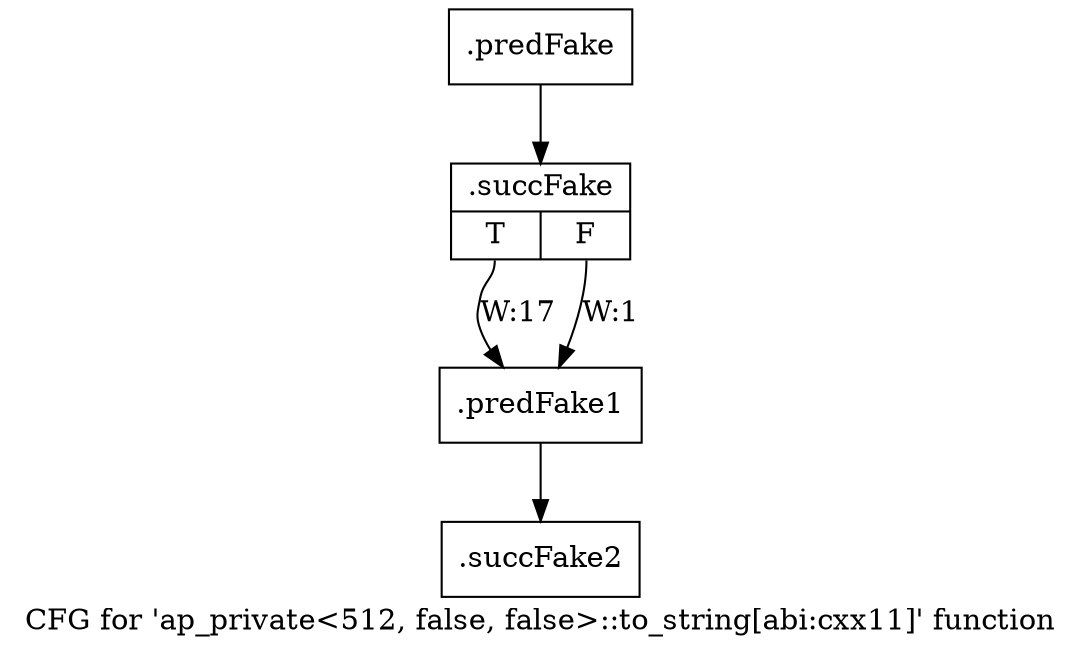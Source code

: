 digraph "CFG for 'ap_private\<512, false, false\>::to_string[abi:cxx11]' function" {
	label="CFG for 'ap_private\<512, false, false\>::to_string[abi:cxx11]' function";

	Node0x57825e0 [shape=record,filename="",linenumber="",label="{.predFake}"];
	Node0x57825e0 -> Node0x4f75c30[ callList="" memoryops="" filename="/mnt/xilinx/Vitis_HLS/2021.2/include/etc/ap_private.h" execusionnum="16"];
	Node0x4f75c30 [shape=record,filename="/mnt/xilinx/Vitis_HLS/2021.2/include/etc/ap_private.h",linenumber="5844",label="{.succFake|{<s0>T|<s1>F}}"];
	Node0x4f75c30:s0 -> Node0x5783aa0[label="W:17" callList="" memoryops="" filename="/mnt/xilinx/Vitis_HLS/2021.2/include/etc/ap_private.h" execusionnum="16"];
	Node0x4f75c30:s1 -> Node0x5783aa0[label="W:1" callList="" memoryops="" filename="/mnt/xilinx/Vitis_HLS/2021.2/include/etc/ap_private.h" execusionnum="0"];
	Node0x5783aa0 [shape=record,filename="/mnt/xilinx/Vitis_HLS/2021.2/include/etc/ap_private.h",linenumber="5844",label="{.predFake1}"];
	Node0x5783aa0 -> Node0x6058e70[ callList="" memoryops="" filename="/mnt/xilinx/Vitis_HLS/2021.2/include/etc/ap_private.h" execusionnum="16"];
	Node0x6058e70 [shape=record,filename="/mnt/xilinx/Vitis_HLS/2021.2/include/etc/ap_private.h",linenumber="5844",label="{.succFake2}"];
}
